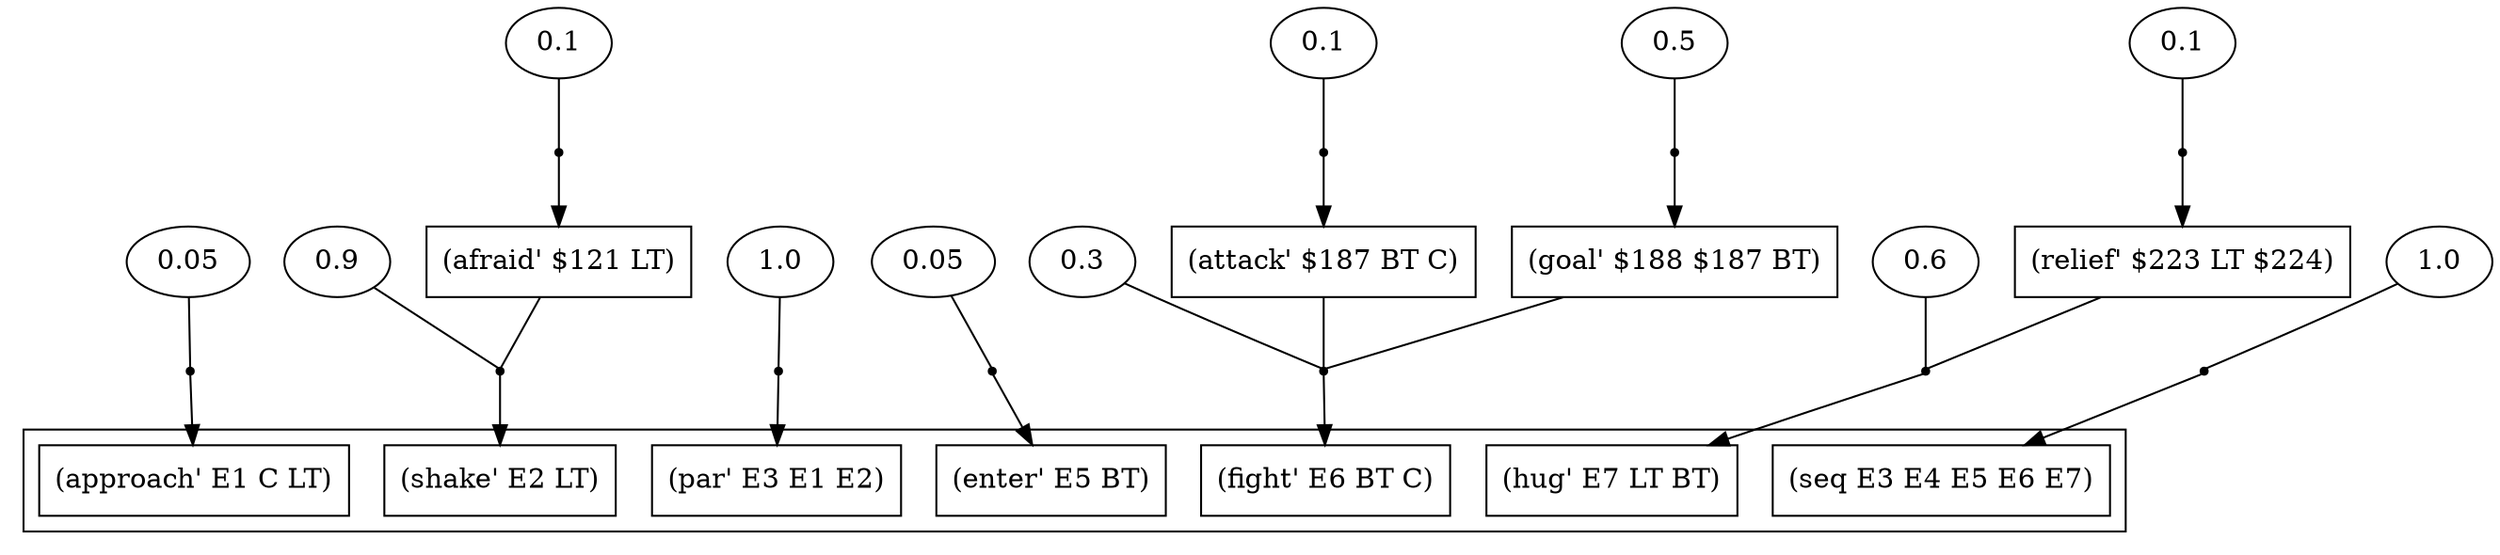 digraph proof {
 graph [rankdir="TB"]
  e0 [label="0.05"];
  e1 [label="0.9"];
  e2 [label="0.1"];
  e3 [label="1.0"];
  e4 [label="0.05"];
  e5 [label="0.3"];
  e6 [label="0.1"];
  e7 [label="0.5"];
  e8 [label="0.6"];
  e9 [label="0.1"];
  e10 [label="1.0"];
  i0 [shape=box label="(afraid' $121 LT)"];
  i1 [shape=box label="(attack' $187 BT C)"];
  i2 [shape=box label="(goal' $188 $187 BT)"];
  i3 [shape=box label="(relief' $223 LT $224)"];
  r0 [shape=point];
  r0 -> o0
  e0 -> r0 [arrowhead=none]
  r1 [shape=point];
  r1 -> o1
  i0 -> r1 [arrowhead=none]
  e1 -> r1 [arrowhead=none]
  r2 [shape=point];
  r2 -> i0
  e2 -> r2 [arrowhead=none]
  r3 [shape=point];
  r3 -> o2
  e3 -> r3 [arrowhead=none]
  r4 [shape=point];
  r4 -> o3
  e4 -> r4 [arrowhead=none]
  r5 [shape=point];
  r5 -> o4
  i1 -> r5 [arrowhead=none]
  i2 -> r5 [arrowhead=none]
  e5 -> r5 [arrowhead=none]
  r6 [shape=point];
  r6 -> i1
  e6 -> r6 [arrowhead=none]
  r7 [shape=point];
  r7 -> i2
  e7 -> r7 [arrowhead=none]
  r8 [shape=point];
  r8 -> o5
  i3 -> r8 [arrowhead=none]
  e8 -> r8 [arrowhead=none]
  r9 [shape=point];
  r9 -> i3
  e9 -> r9 [arrowhead=none]
  r10 [shape=point];
  r10 -> o6
  e10 -> r10 [arrowhead=none]
 subgraph cluster {  o0 [shape=box label="(approach' E1 C LT)"];
  o1 [shape=box label="(shake' E2 LT)"];
  o2 [shape=box label="(par' E3 E1 E2)"];
  o3 [shape=box label="(enter' E5 BT)"];
  o4 [shape=box label="(fight' E6 BT C)"];
  o5 [shape=box label="(hug' E7 LT BT)"];
  o6 [shape=box label="(seq E3 E4 E5 E6 E7)"];
 }
}

